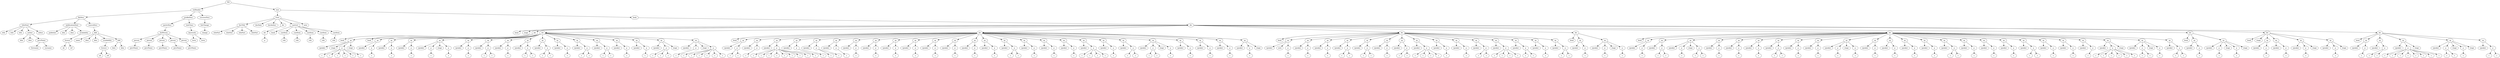 digraph Tree {
	"t0" [label = "TEI"];
	"t1" [label = "teiHeader"];
	"t2" [label = "fileDesc"];
	"t3" [label = "titleStmt"];
	"t4" [label = "title"];
	"t5" [label = "title"];
	"t6" [label = "title"];
	"t7" [label = "author"];
	"t8" [label = "idno"];
	"t9" [label = "idno"];
	"t10" [label = "persName"];
	"t11" [label = "forename"];
	"t12" [label = "surname"];
	"t13" [label = "editor"];
	"t14" [label = "publicationStmt"];
	"t15" [label = "publisher"];
	"t16" [label = "idno"];
	"t17" [label = "idno"];
	"t18" [label = "availability"];
	"t19" [label = "licence"];
	"t20" [label = "ab"];
	"t21" [label = "ref"];
	"t22" [label = "sourceDesc"];
	"t23" [label = "bibl"];
	"t24" [label = "name"];
	"t25" [label = "idno"];
	"t26" [label = "idno"];
	"t27" [label = "availability"];
	"t28" [label = "licence"];
	"t29" [label = "ab"];
	"t30" [label = "ref"];
	"t31" [label = "bibl"];
	"t32" [label = "date"];
	"t33" [label = "idno"];
	"t34" [label = "profileDesc"];
	"t35" [label = "particDesc"];
	"t36" [label = "listPerson"];
	"t37" [label = "person"];
	"t38" [label = "persName"];
	"t39" [label = "person"];
	"t40" [label = "persName"];
	"t41" [label = "person"];
	"t42" [label = "persName"];
	"t43" [label = "person"];
	"t44" [label = "persName"];
	"t45" [label = "person"];
	"t46" [label = "persName"];
	"t47" [label = "textClass"];
	"t48" [label = "keywords"];
	"t49" [label = "term"];
	"t50" [label = "term"];
	"t51" [label = "revisionDesc"];
	"t52" [label = "listChange"];
	"t53" [label = "change"];
	"t54" [label = "text"];
	"t55" [label = "front"];
	"t56" [label = "docTitle"];
	"t57" [label = "titlePart"];
	"t58" [label = "titlePart"];
	"t59" [label = "titlePart"];
	"t60" [label = "titlePart"];
	"t61" [label = "docDate"];
	"t62" [label = "docAuthor"];
	"t63" [label = "div"];
	"t64" [label = "div"];
	"t65" [label = "p"];
	"t66" [label = "castList"];
	"t67" [label = "head"];
	"t68" [label = "castItem"];
	"t69" [label = "role"];
	"t70" [label = "castItem"];
	"t71" [label = "role"];
	"t72" [label = "castItem"];
	"t73" [label = "role"];
	"t74" [label = "castItem"];
	"t75" [label = "role"];
	"t76" [label = "castItem"];
	"t77" [label = "role"];
	"t78" [label = "note"];
	"t79" [label = "body"];
	"t80" [label = "div"];
	"t81" [label = "head"];
	"t82" [label = "stage"];
	"t83" [label = "div"];
	"t84" [label = "head"];
	"t85" [label = "sp"];
	"t86" [label = "speaker"];
	"t87" [label = "stage"];
	"t88" [label = "p"];
	"t89" [label = "s"];
	"t90" [label = "s"];
	"t91" [label = "s"];
	"t92" [label = "s"];
	"t93" [label = "s"];
	"t94" [label = "s"];
	"t95" [label = "stage"];
	"t96" [label = "div"];
	"t97" [label = "head"];
	"t98" [label = "sp"];
	"t99" [label = "speaker"];
	"t100" [label = "p"];
	"t101" [label = "s"];
	"t102" [label = "sp"];
	"t103" [label = "speaker"];
	"t104" [label = "p"];
	"t105" [label = "s"];
	"t106" [label = "sp"];
	"t107" [label = "speaker"];
	"t108" [label = "p"];
	"t109" [label = "s"];
	"t110" [label = "sp"];
	"t111" [label = "speaker"];
	"t112" [label = "p"];
	"t113" [label = "s"];
	"t114" [label = "stage"];
	"t115" [label = "p"];
	"t116" [label = "s"];
	"t117" [label = "sp"];
	"t118" [label = "speaker"];
	"t119" [label = "p"];
	"t120" [label = "s"];
	"t121" [label = "sp"];
	"t122" [label = "speaker"];
	"t123" [label = "p"];
	"t124" [label = "s"];
	"t125" [label = "s"];
	"t126" [label = "sp"];
	"t127" [label = "speaker"];
	"t128" [label = "p"];
	"t129" [label = "s"];
	"t130" [label = "sp"];
	"t131" [label = "speaker"];
	"t132" [label = "p"];
	"t133" [label = "s"];
	"t134" [label = "s"];
	"t135" [label = "sp"];
	"t136" [label = "speaker"];
	"t137" [label = "p"];
	"t138" [label = "s"];
	"t139" [label = "s"];
	"t140" [label = "sp"];
	"t141" [label = "speaker"];
	"t142" [label = "p"];
	"t143" [label = "s"];
	"t144" [label = "sp"];
	"t145" [label = "speaker"];
	"t146" [label = "p"];
	"t147" [label = "s"];
	"t148" [label = "s"];
	"t149" [label = "sp"];
	"t150" [label = "speaker"];
	"t151" [label = "p"];
	"t152" [label = "s"];
	"t153" [label = "s"];
	"t154" [label = "sp"];
	"t155" [label = "speaker"];
	"t156" [label = "p"];
	"t157" [label = "s"];
	"t158" [label = "sp"];
	"t159" [label = "speaker"];
	"t160" [label = "p"];
	"t161" [label = "s"];
	"t162" [label = "sp"];
	"t163" [label = "speaker"];
	"t164" [label = "p"];
	"t165" [label = "s"];
	"t166" [label = "s"];
	"t167" [label = "s"];
	"t168" [label = "stage"];
	"t169" [label = "sp"];
	"t170" [label = "speaker"];
	"t171" [label = "p"];
	"t172" [label = "s"];
	"t173" [label = "stage"];
	"t174" [label = "p"];
	"t175" [label = "s"];
	"t176" [label = "s"];
	"t177" [label = "s"];
	"t178" [label = "s"];
	"t179" [label = "s"];
	"t180" [label = "s"];
	"t181" [label = "div"];
	"t182" [label = "head"];
	"t183" [label = "sp"];
	"t184" [label = "speaker"];
	"t185" [label = "p"];
	"t186" [label = "s"];
	"t187" [label = "s"];
	"t188" [label = "sp"];
	"t189" [label = "speaker"];
	"t190" [label = "p"];
	"t191" [label = "s"];
	"t192" [label = "sp"];
	"t193" [label = "speaker"];
	"t194" [label = "p"];
	"t195" [label = "s"];
	"t196" [label = "s"];
	"t197" [label = "s"];
	"t198" [label = "s"];
	"t199" [label = "s"];
	"t200" [label = "s"];
	"t201" [label = "s"];
	"t202" [label = "s"];
	"t203" [label = "s"];
	"t204" [label = "sp"];
	"t205" [label = "speaker"];
	"t206" [label = "p"];
	"t207" [label = "s"];
	"t208" [label = "sp"];
	"t209" [label = "speaker"];
	"t210" [label = "p"];
	"t211" [label = "s"];
	"t212" [label = "s"];
	"t213" [label = "sp"];
	"t214" [label = "speaker"];
	"t215" [label = "p"];
	"t216" [label = "s"];
	"t217" [label = "sp"];
	"t218" [label = "speaker"];
	"t219" [label = "p"];
	"t220" [label = "s"];
	"t221" [label = "sp"];
	"t222" [label = "speaker"];
	"t223" [label = "p"];
	"t224" [label = "s"];
	"t225" [label = "sp"];
	"t226" [label = "speaker"];
	"t227" [label = "p"];
	"t228" [label = "s"];
	"t229" [label = "sp"];
	"t230" [label = "speaker"];
	"t231" [label = "p"];
	"t232" [label = "s"];
	"t233" [label = "sp"];
	"t234" [label = "speaker"];
	"t235" [label = "p"];
	"t236" [label = "s"];
	"t237" [label = "sp"];
	"t238" [label = "speaker"];
	"t239" [label = "p"];
	"t240" [label = "s"];
	"t241" [label = "sp"];
	"t242" [label = "speaker"];
	"t243" [label = "p"];
	"t244" [label = "s"];
	"t245" [label = "sp"];
	"t246" [label = "speaker"];
	"t247" [label = "p"];
	"t248" [label = "s"];
	"t249" [label = "sp"];
	"t250" [label = "speaker"];
	"t251" [label = "p"];
	"t252" [label = "s"];
	"t253" [label = "s"];
	"t254" [label = "sp"];
	"t255" [label = "speaker"];
	"t256" [label = "p"];
	"t257" [label = "s"];
	"t258" [label = "sp"];
	"t259" [label = "speaker"];
	"t260" [label = "p"];
	"t261" [label = "s"];
	"t262" [label = "sp"];
	"t263" [label = "speaker"];
	"t264" [label = "p"];
	"t265" [label = "s"];
	"t266" [label = "sp"];
	"t267" [label = "speaker"];
	"t268" [label = "p"];
	"t269" [label = "s"];
	"t270" [label = "s"];
	"t271" [label = "s"];
	"t272" [label = "s"];
	"t273" [label = "sp"];
	"t274" [label = "speaker"];
	"t275" [label = "p"];
	"t276" [label = "s"];
	"t277" [label = "sp"];
	"t278" [label = "speaker"];
	"t279" [label = "p"];
	"t280" [label = "s"];
	"t281" [label = "s"];
	"t282" [label = "sp"];
	"t283" [label = "speaker"];
	"t284" [label = "p"];
	"t285" [label = "s"];
	"t286" [label = "s"];
	"t287" [label = "stage"];
	"t288" [label = "p"];
	"t289" [label = "s"];
	"t290" [label = "sp"];
	"t291" [label = "speaker"];
	"t292" [label = "p"];
	"t293" [label = "s"];
	"t294" [label = "sp"];
	"t295" [label = "speaker"];
	"t296" [label = "p"];
	"t297" [label = "s"];
	"t298" [label = "sp"];
	"t299" [label = "speaker"];
	"t300" [label = "p"];
	"t301" [label = "s"];
	"t302" [label = "sp"];
	"t303" [label = "speaker"];
	"t304" [label = "p"];
	"t305" [label = "s"];
	"t306" [label = "stage"];
	"t307" [label = "div"];
	"t308" [label = "head"];
	"t309" [label = "sp"];
	"t310" [label = "speaker"];
	"t311" [label = "note"];
	"t312" [label = "p"];
	"t313" [label = "s"];
	"t314" [label = "sp"];
	"t315" [label = "speaker"];
	"t316" [label = "p"];
	"t317" [label = "s"];
	"t318" [label = "sp"];
	"t319" [label = "speaker"];
	"t320" [label = "p"];
	"t321" [label = "s"];
	"t322" [label = "sp"];
	"t323" [label = "speaker"];
	"t324" [label = "p"];
	"t325" [label = "s"];
	"t326" [label = "s"];
	"t327" [label = "sp"];
	"t328" [label = "speaker"];
	"t329" [label = "p"];
	"t330" [label = "s"];
	"t331" [label = "s"];
	"t332" [label = "sp"];
	"t333" [label = "speaker"];
	"t334" [label = "p"];
	"t335" [label = "s"];
	"t336" [label = "sp"];
	"t337" [label = "speaker"];
	"t338" [label = "p"];
	"t339" [label = "s"];
	"t340" [label = "s"];
	"t341" [label = "sp"];
	"t342" [label = "speaker"];
	"t343" [label = "p"];
	"t344" [label = "s"];
	"t345" [label = "s"];
	"t346" [label = "s"];
	"t347" [label = "s"];
	"t348" [label = "sp"];
	"t349" [label = "speaker"];
	"t350" [label = "p"];
	"t351" [label = "s"];
	"t352" [label = "sp"];
	"t353" [label = "speaker"];
	"t354" [label = "p"];
	"t355" [label = "s"];
	"t356" [label = "sp"];
	"t357" [label = "speaker"];
	"t358" [label = "p"];
	"t359" [label = "s"];
	"t360" [label = "s"];
	"t361" [label = "sp"];
	"t362" [label = "speaker"];
	"t363" [label = "p"];
	"t364" [label = "s"];
	"t365" [label = "s"];
	"t366" [label = "s"];
	"t367" [label = "s"];
	"t368" [label = "sp"];
	"t369" [label = "speaker"];
	"t370" [label = "p"];
	"t371" [label = "s"];
	"t372" [label = "s"];
	"t373" [label = "sp"];
	"t374" [label = "speaker"];
	"t375" [label = "p"];
	"t376" [label = "s"];
	"t377" [label = "sp"];
	"t378" [label = "speaker"];
	"t379" [label = "p"];
	"t380" [label = "s"];
	"t381" [label = "s"];
	"t382" [label = "div"];
	"t383" [label = "head"];
	"t384" [label = "sp"];
	"t385" [label = "speaker"];
	"t386" [label = "p"];
	"t387" [label = "s"];
	"t388" [label = "sp"];
	"t389" [label = "speaker"];
	"t390" [label = "p"];
	"t391" [label = "s"];
	"t392" [label = "stage"];
	"t393" [label = "p"];
	"t394" [label = "s"];
	"t395" [label = "div"];
	"t396" [label = "head"];
	"t397" [label = "sp"];
	"t398" [label = "speaker"];
	"t399" [label = "p"];
	"t400" [label = "s"];
	"t401" [label = "sp"];
	"t402" [label = "speaker"];
	"t403" [label = "p"];
	"t404" [label = "s"];
	"t405" [label = "s"];
	"t406" [label = "sp"];
	"t407" [label = "speaker"];
	"t408" [label = "p"];
	"t409" [label = "s"];
	"t410" [label = "stage"];
	"t411" [label = "p"];
	"t412" [label = "s"];
	"t413" [label = "s"];
	"t414" [label = "sp"];
	"t415" [label = "speaker"];
	"t416" [label = "p"];
	"t417" [label = "s"];
	"t418" [label = "sp"];
	"t419" [label = "speaker"];
	"t420" [label = "p"];
	"t421" [label = "s"];
	"t422" [label = "sp"];
	"t423" [label = "speaker"];
	"t424" [label = "p"];
	"t425" [label = "s"];
	"t426" [label = "sp"];
	"t427" [label = "speaker"];
	"t428" [label = "p"];
	"t429" [label = "s"];
	"t430" [label = "s"];
	"t431" [label = "sp"];
	"t432" [label = "speaker"];
	"t433" [label = "p"];
	"t434" [label = "s"];
	"t435" [label = "sp"];
	"t436" [label = "speaker"];
	"t437" [label = "p"];
	"t438" [label = "s"];
	"t439" [label = "sp"];
	"t440" [label = "speaker"];
	"t441" [label = "p"];
	"t442" [label = "s"];
	"t443" [label = "stage"];
	"t444" [label = "p"];
	"t445" [label = "s"];
	"t446" [label = "sp"];
	"t447" [label = "speaker"];
	"t448" [label = "p"];
	"t449" [label = "s"];
	"t450" [label = "sp"];
	"t451" [label = "speaker"];
	"t452" [label = "p"];
	"t453" [label = "s"];
	"t454" [label = "sp"];
	"t455" [label = "speaker"];
	"t456" [label = "p"];
	"t457" [label = "s"];
	"t458" [label = "sp"];
	"t459" [label = "speaker"];
	"t460" [label = "p"];
	"t461" [label = "s"];
	"t462" [label = "sp"];
	"t463" [label = "speaker"];
	"t464" [label = "p"];
	"t465" [label = "s"];
	"t466" [label = "s"];
	"t467" [label = "sp"];
	"t468" [label = "speaker"];
	"t469" [label = "p"];
	"t470" [label = "s"];
	"t471" [label = "sp"];
	"t472" [label = "speaker"];
	"t473" [label = "p"];
	"t474" [label = "s"];
	"t475" [label = "sp"];
	"t476" [label = "speaker"];
	"t477" [label = "p"];
	"t478" [label = "s"];
	"t479" [label = "sp"];
	"t480" [label = "speaker"];
	"t481" [label = "p"];
	"t482" [label = "s"];
	"t483" [label = "s"];
	"t484" [label = "sp"];
	"t485" [label = "speaker"];
	"t486" [label = "p"];
	"t487" [label = "s"];
	"t488" [label = "sp"];
	"t489" [label = "speaker"];
	"t490" [label = "p"];
	"t491" [label = "s"];
	"t492" [label = "sp"];
	"t493" [label = "speaker"];
	"t494" [label = "p"];
	"t495" [label = "s"];
	"t496" [label = "sp"];
	"t497" [label = "speaker"];
	"t498" [label = "p"];
	"t499" [label = "s"];
	"t500" [label = "s"];
	"t501" [label = "s"];
	"t502" [label = "s"];
	"t503" [label = "s"];
	"t504" [label = "s"];
	"t505" [label = "stage"];
	"t506" [label = "sp"];
	"t507" [label = "speaker"];
	"t508" [label = "p"];
	"t509" [label = "s"];
	"t510" [label = "s"];
	"t511" [label = "stage"];
	"t512" [label = "p"];
	"t513" [label = "s"];
	"t514" [label = "sp"];
	"t515" [label = "speaker"];
	"t516" [label = "p"];
	"t517" [label = "s"];
	"t518" [label = "s"];
	"t519" [label = "div"];
	"t520" [label = "head"];
	"t521" [label = "sp"];
	"t522" [label = "speaker"];
	"t523" [label = "p"];
	"t524" [label = "s"];
	"t525" [label = "sp"];
	"t526" [label = "speaker"];
	"t527" [label = "p"];
	"t528" [label = "s"];
	"t529" [label = "stage"];
	"t530" [label = "p"];
	"t531" [label = "s"];
	"t532" [label = "stage"];
	"t533" [label = "div"];
	"t534" [label = "head"];
	"t535" [label = "stage"];
	"t536" [label = "sp"];
	"t537" [label = "speaker"];
	"t538" [label = "p"];
	"t539" [label = "s"];
	"t540" [label = "sp"];
	"t541" [label = "speaker"];
	"t542" [label = "p"];
	"t543" [label = "s"];
	"t544" [label = "sp"];
	"t545" [label = "speaker"];
	"t546" [label = "p"];
	"t547" [label = "s"];
	"t548" [label = "stage"];
	"t549" [label = "sp"];
	"t550" [label = "speaker"];
	"t551" [label = "p"];
	"t552" [label = "s"];
	"t553" [label = "stage"];
	"t554" [label = "div"];
	"t555" [label = "head"];
	"t556" [label = "sp"];
	"t557" [label = "speaker"];
	"t558" [label = "p"];
	"t559" [label = "s"];
	"t560" [label = "sp"];
	"t561" [label = "speaker"];
	"t562" [label = "p"];
	"t563" [label = "s"];
	"t564" [label = "s"];
	"t565" [label = "sp"];
	"t566" [label = "speaker"];
	"t567" [label = "p"];
	"t568" [label = "s"];
	"t569" [label = "s"];
	"t570" [label = "s"];
	"t571" [label = "s"];
	"t572" [label = "s"];
	"t573" [label = "s"];
	"t574" [label = "s"];
	"t575" [label = "s"];
	"t576" [label = "stage"];
	"t577" [label = "sp"];
	"t578" [label = "speaker"];
	"t579" [label = "p"];
	"t580" [label = "s"];
	"t581" [label = "s"];
	"t582" [label = "stage"];
	"t583" [label = "p"];
	"t584" [label = "s"];
	"t585" [label = "stage"];
	"t586" [label = "sp"];
	"t587" [label = "speaker"];
	"t588" [label = "p"];
	"t589" [label = "s"];
	"t590" [label = "s"];
	"t0" -> "t1";
	"t1" -> "t2";
	"t2" -> "t3";
	"t3" -> "t4";
	"t3" -> "t5";
	"t3" -> "t6";
	"t3" -> "t7";
	"t7" -> "t8";
	"t7" -> "t9";
	"t7" -> "t10";
	"t10" -> "t11";
	"t10" -> "t12";
	"t3" -> "t13";
	"t2" -> "t14";
	"t14" -> "t15";
	"t14" -> "t16";
	"t14" -> "t17";
	"t14" -> "t18";
	"t18" -> "t19";
	"t19" -> "t20";
	"t19" -> "t21";
	"t2" -> "t22";
	"t22" -> "t23";
	"t23" -> "t24";
	"t23" -> "t25";
	"t23" -> "t26";
	"t23" -> "t27";
	"t27" -> "t28";
	"t28" -> "t29";
	"t28" -> "t30";
	"t23" -> "t31";
	"t31" -> "t32";
	"t31" -> "t33";
	"t1" -> "t34";
	"t34" -> "t35";
	"t35" -> "t36";
	"t36" -> "t37";
	"t37" -> "t38";
	"t36" -> "t39";
	"t39" -> "t40";
	"t36" -> "t41";
	"t41" -> "t42";
	"t36" -> "t43";
	"t43" -> "t44";
	"t36" -> "t45";
	"t45" -> "t46";
	"t34" -> "t47";
	"t47" -> "t48";
	"t48" -> "t49";
	"t48" -> "t50";
	"t1" -> "t51";
	"t51" -> "t52";
	"t52" -> "t53";
	"t0" -> "t54";
	"t54" -> "t55";
	"t55" -> "t56";
	"t56" -> "t57";
	"t56" -> "t58";
	"t56" -> "t59";
	"t56" -> "t60";
	"t55" -> "t61";
	"t55" -> "t62";
	"t55" -> "t63";
	"t63" -> "t64";
	"t64" -> "t65";
	"t55" -> "t66";
	"t66" -> "t67";
	"t66" -> "t68";
	"t68" -> "t69";
	"t66" -> "t70";
	"t70" -> "t71";
	"t66" -> "t72";
	"t72" -> "t73";
	"t66" -> "t74";
	"t74" -> "t75";
	"t66" -> "t76";
	"t76" -> "t77";
	"t55" -> "t78";
	"t54" -> "t79";
	"t79" -> "t80";
	"t80" -> "t81";
	"t80" -> "t82";
	"t80" -> "t83";
	"t83" -> "t84";
	"t83" -> "t85";
	"t85" -> "t86";
	"t85" -> "t87";
	"t85" -> "t88";
	"t88" -> "t89";
	"t88" -> "t90";
	"t88" -> "t91";
	"t88" -> "t92";
	"t88" -> "t93";
	"t88" -> "t94";
	"t85" -> "t95";
	"t80" -> "t96";
	"t96" -> "t97";
	"t96" -> "t98";
	"t98" -> "t99";
	"t98" -> "t100";
	"t100" -> "t101";
	"t96" -> "t102";
	"t102" -> "t103";
	"t102" -> "t104";
	"t104" -> "t105";
	"t96" -> "t106";
	"t106" -> "t107";
	"t106" -> "t108";
	"t108" -> "t109";
	"t96" -> "t110";
	"t110" -> "t111";
	"t110" -> "t112";
	"t112" -> "t113";
	"t110" -> "t114";
	"t110" -> "t115";
	"t115" -> "t116";
	"t96" -> "t117";
	"t117" -> "t118";
	"t117" -> "t119";
	"t119" -> "t120";
	"t96" -> "t121";
	"t121" -> "t122";
	"t121" -> "t123";
	"t123" -> "t124";
	"t123" -> "t125";
	"t96" -> "t126";
	"t126" -> "t127";
	"t126" -> "t128";
	"t128" -> "t129";
	"t96" -> "t130";
	"t130" -> "t131";
	"t130" -> "t132";
	"t132" -> "t133";
	"t132" -> "t134";
	"t96" -> "t135";
	"t135" -> "t136";
	"t135" -> "t137";
	"t137" -> "t138";
	"t137" -> "t139";
	"t96" -> "t140";
	"t140" -> "t141";
	"t140" -> "t142";
	"t142" -> "t143";
	"t96" -> "t144";
	"t144" -> "t145";
	"t144" -> "t146";
	"t146" -> "t147";
	"t146" -> "t148";
	"t96" -> "t149";
	"t149" -> "t150";
	"t149" -> "t151";
	"t151" -> "t152";
	"t151" -> "t153";
	"t96" -> "t154";
	"t154" -> "t155";
	"t154" -> "t156";
	"t156" -> "t157";
	"t96" -> "t158";
	"t158" -> "t159";
	"t158" -> "t160";
	"t160" -> "t161";
	"t96" -> "t162";
	"t162" -> "t163";
	"t162" -> "t164";
	"t164" -> "t165";
	"t164" -> "t166";
	"t164" -> "t167";
	"t162" -> "t168";
	"t96" -> "t169";
	"t169" -> "t170";
	"t169" -> "t171";
	"t171" -> "t172";
	"t169" -> "t173";
	"t169" -> "t174";
	"t174" -> "t175";
	"t174" -> "t176";
	"t174" -> "t177";
	"t174" -> "t178";
	"t174" -> "t179";
	"t174" -> "t180";
	"t80" -> "t181";
	"t181" -> "t182";
	"t181" -> "t183";
	"t183" -> "t184";
	"t183" -> "t185";
	"t185" -> "t186";
	"t185" -> "t187";
	"t181" -> "t188";
	"t188" -> "t189";
	"t188" -> "t190";
	"t190" -> "t191";
	"t181" -> "t192";
	"t192" -> "t193";
	"t192" -> "t194";
	"t194" -> "t195";
	"t194" -> "t196";
	"t194" -> "t197";
	"t194" -> "t198";
	"t194" -> "t199";
	"t194" -> "t200";
	"t194" -> "t201";
	"t194" -> "t202";
	"t194" -> "t203";
	"t181" -> "t204";
	"t204" -> "t205";
	"t204" -> "t206";
	"t206" -> "t207";
	"t181" -> "t208";
	"t208" -> "t209";
	"t208" -> "t210";
	"t210" -> "t211";
	"t210" -> "t212";
	"t181" -> "t213";
	"t213" -> "t214";
	"t213" -> "t215";
	"t215" -> "t216";
	"t181" -> "t217";
	"t217" -> "t218";
	"t217" -> "t219";
	"t219" -> "t220";
	"t181" -> "t221";
	"t221" -> "t222";
	"t221" -> "t223";
	"t223" -> "t224";
	"t181" -> "t225";
	"t225" -> "t226";
	"t225" -> "t227";
	"t227" -> "t228";
	"t181" -> "t229";
	"t229" -> "t230";
	"t229" -> "t231";
	"t231" -> "t232";
	"t181" -> "t233";
	"t233" -> "t234";
	"t233" -> "t235";
	"t235" -> "t236";
	"t181" -> "t237";
	"t237" -> "t238";
	"t237" -> "t239";
	"t239" -> "t240";
	"t181" -> "t241";
	"t241" -> "t242";
	"t241" -> "t243";
	"t243" -> "t244";
	"t181" -> "t245";
	"t245" -> "t246";
	"t245" -> "t247";
	"t247" -> "t248";
	"t181" -> "t249";
	"t249" -> "t250";
	"t249" -> "t251";
	"t251" -> "t252";
	"t251" -> "t253";
	"t181" -> "t254";
	"t254" -> "t255";
	"t254" -> "t256";
	"t256" -> "t257";
	"t181" -> "t258";
	"t258" -> "t259";
	"t258" -> "t260";
	"t260" -> "t261";
	"t181" -> "t262";
	"t262" -> "t263";
	"t262" -> "t264";
	"t264" -> "t265";
	"t181" -> "t266";
	"t266" -> "t267";
	"t266" -> "t268";
	"t268" -> "t269";
	"t268" -> "t270";
	"t268" -> "t271";
	"t268" -> "t272";
	"t181" -> "t273";
	"t273" -> "t274";
	"t273" -> "t275";
	"t275" -> "t276";
	"t181" -> "t277";
	"t277" -> "t278";
	"t277" -> "t279";
	"t279" -> "t280";
	"t279" -> "t281";
	"t181" -> "t282";
	"t282" -> "t283";
	"t282" -> "t284";
	"t284" -> "t285";
	"t284" -> "t286";
	"t282" -> "t287";
	"t282" -> "t288";
	"t288" -> "t289";
	"t181" -> "t290";
	"t290" -> "t291";
	"t290" -> "t292";
	"t292" -> "t293";
	"t181" -> "t294";
	"t294" -> "t295";
	"t294" -> "t296";
	"t296" -> "t297";
	"t181" -> "t298";
	"t298" -> "t299";
	"t298" -> "t300";
	"t300" -> "t301";
	"t181" -> "t302";
	"t302" -> "t303";
	"t302" -> "t304";
	"t304" -> "t305";
	"t302" -> "t306";
	"t80" -> "t307";
	"t307" -> "t308";
	"t307" -> "t309";
	"t309" -> "t310";
	"t309" -> "t311";
	"t309" -> "t312";
	"t312" -> "t313";
	"t307" -> "t314";
	"t314" -> "t315";
	"t314" -> "t316";
	"t316" -> "t317";
	"t307" -> "t318";
	"t318" -> "t319";
	"t318" -> "t320";
	"t320" -> "t321";
	"t307" -> "t322";
	"t322" -> "t323";
	"t322" -> "t324";
	"t324" -> "t325";
	"t324" -> "t326";
	"t307" -> "t327";
	"t327" -> "t328";
	"t327" -> "t329";
	"t329" -> "t330";
	"t329" -> "t331";
	"t307" -> "t332";
	"t332" -> "t333";
	"t332" -> "t334";
	"t334" -> "t335";
	"t307" -> "t336";
	"t336" -> "t337";
	"t336" -> "t338";
	"t338" -> "t339";
	"t338" -> "t340";
	"t307" -> "t341";
	"t341" -> "t342";
	"t341" -> "t343";
	"t343" -> "t344";
	"t343" -> "t345";
	"t343" -> "t346";
	"t343" -> "t347";
	"t307" -> "t348";
	"t348" -> "t349";
	"t348" -> "t350";
	"t350" -> "t351";
	"t307" -> "t352";
	"t352" -> "t353";
	"t352" -> "t354";
	"t354" -> "t355";
	"t307" -> "t356";
	"t356" -> "t357";
	"t356" -> "t358";
	"t358" -> "t359";
	"t358" -> "t360";
	"t307" -> "t361";
	"t361" -> "t362";
	"t361" -> "t363";
	"t363" -> "t364";
	"t363" -> "t365";
	"t363" -> "t366";
	"t363" -> "t367";
	"t307" -> "t368";
	"t368" -> "t369";
	"t368" -> "t370";
	"t370" -> "t371";
	"t370" -> "t372";
	"t307" -> "t373";
	"t373" -> "t374";
	"t373" -> "t375";
	"t375" -> "t376";
	"t307" -> "t377";
	"t377" -> "t378";
	"t377" -> "t379";
	"t379" -> "t380";
	"t379" -> "t381";
	"t80" -> "t382";
	"t382" -> "t383";
	"t382" -> "t384";
	"t384" -> "t385";
	"t384" -> "t386";
	"t386" -> "t387";
	"t382" -> "t388";
	"t388" -> "t389";
	"t388" -> "t390";
	"t390" -> "t391";
	"t388" -> "t392";
	"t388" -> "t393";
	"t393" -> "t394";
	"t80" -> "t395";
	"t395" -> "t396";
	"t395" -> "t397";
	"t397" -> "t398";
	"t397" -> "t399";
	"t399" -> "t400";
	"t395" -> "t401";
	"t401" -> "t402";
	"t401" -> "t403";
	"t403" -> "t404";
	"t403" -> "t405";
	"t395" -> "t406";
	"t406" -> "t407";
	"t406" -> "t408";
	"t408" -> "t409";
	"t406" -> "t410";
	"t406" -> "t411";
	"t411" -> "t412";
	"t411" -> "t413";
	"t395" -> "t414";
	"t414" -> "t415";
	"t414" -> "t416";
	"t416" -> "t417";
	"t395" -> "t418";
	"t418" -> "t419";
	"t418" -> "t420";
	"t420" -> "t421";
	"t395" -> "t422";
	"t422" -> "t423";
	"t422" -> "t424";
	"t424" -> "t425";
	"t395" -> "t426";
	"t426" -> "t427";
	"t426" -> "t428";
	"t428" -> "t429";
	"t428" -> "t430";
	"t395" -> "t431";
	"t431" -> "t432";
	"t431" -> "t433";
	"t433" -> "t434";
	"t395" -> "t435";
	"t435" -> "t436";
	"t435" -> "t437";
	"t437" -> "t438";
	"t395" -> "t439";
	"t439" -> "t440";
	"t439" -> "t441";
	"t441" -> "t442";
	"t439" -> "t443";
	"t439" -> "t444";
	"t444" -> "t445";
	"t395" -> "t446";
	"t446" -> "t447";
	"t446" -> "t448";
	"t448" -> "t449";
	"t395" -> "t450";
	"t450" -> "t451";
	"t450" -> "t452";
	"t452" -> "t453";
	"t395" -> "t454";
	"t454" -> "t455";
	"t454" -> "t456";
	"t456" -> "t457";
	"t395" -> "t458";
	"t458" -> "t459";
	"t458" -> "t460";
	"t460" -> "t461";
	"t395" -> "t462";
	"t462" -> "t463";
	"t462" -> "t464";
	"t464" -> "t465";
	"t464" -> "t466";
	"t395" -> "t467";
	"t467" -> "t468";
	"t467" -> "t469";
	"t469" -> "t470";
	"t395" -> "t471";
	"t471" -> "t472";
	"t471" -> "t473";
	"t473" -> "t474";
	"t395" -> "t475";
	"t475" -> "t476";
	"t475" -> "t477";
	"t477" -> "t478";
	"t395" -> "t479";
	"t479" -> "t480";
	"t479" -> "t481";
	"t481" -> "t482";
	"t481" -> "t483";
	"t395" -> "t484";
	"t484" -> "t485";
	"t484" -> "t486";
	"t486" -> "t487";
	"t395" -> "t488";
	"t488" -> "t489";
	"t488" -> "t490";
	"t490" -> "t491";
	"t395" -> "t492";
	"t492" -> "t493";
	"t492" -> "t494";
	"t494" -> "t495";
	"t395" -> "t496";
	"t496" -> "t497";
	"t496" -> "t498";
	"t498" -> "t499";
	"t498" -> "t500";
	"t498" -> "t501";
	"t498" -> "t502";
	"t498" -> "t503";
	"t498" -> "t504";
	"t496" -> "t505";
	"t395" -> "t506";
	"t506" -> "t507";
	"t506" -> "t508";
	"t508" -> "t509";
	"t508" -> "t510";
	"t506" -> "t511";
	"t506" -> "t512";
	"t512" -> "t513";
	"t395" -> "t514";
	"t514" -> "t515";
	"t514" -> "t516";
	"t516" -> "t517";
	"t516" -> "t518";
	"t80" -> "t519";
	"t519" -> "t520";
	"t519" -> "t521";
	"t521" -> "t522";
	"t521" -> "t523";
	"t523" -> "t524";
	"t519" -> "t525";
	"t525" -> "t526";
	"t525" -> "t527";
	"t527" -> "t528";
	"t525" -> "t529";
	"t525" -> "t530";
	"t530" -> "t531";
	"t525" -> "t532";
	"t80" -> "t533";
	"t533" -> "t534";
	"t533" -> "t535";
	"t533" -> "t536";
	"t536" -> "t537";
	"t536" -> "t538";
	"t538" -> "t539";
	"t533" -> "t540";
	"t540" -> "t541";
	"t540" -> "t542";
	"t542" -> "t543";
	"t533" -> "t544";
	"t544" -> "t545";
	"t544" -> "t546";
	"t546" -> "t547";
	"t544" -> "t548";
	"t533" -> "t549";
	"t549" -> "t550";
	"t549" -> "t551";
	"t551" -> "t552";
	"t549" -> "t553";
	"t80" -> "t554";
	"t554" -> "t555";
	"t554" -> "t556";
	"t556" -> "t557";
	"t556" -> "t558";
	"t558" -> "t559";
	"t554" -> "t560";
	"t560" -> "t561";
	"t560" -> "t562";
	"t562" -> "t563";
	"t562" -> "t564";
	"t554" -> "t565";
	"t565" -> "t566";
	"t565" -> "t567";
	"t567" -> "t568";
	"t567" -> "t569";
	"t567" -> "t570";
	"t567" -> "t571";
	"t567" -> "t572";
	"t567" -> "t573";
	"t567" -> "t574";
	"t567" -> "t575";
	"t565" -> "t576";
	"t554" -> "t577";
	"t577" -> "t578";
	"t577" -> "t579";
	"t579" -> "t580";
	"t579" -> "t581";
	"t577" -> "t582";
	"t577" -> "t583";
	"t583" -> "t584";
	"t577" -> "t585";
	"t554" -> "t586";
	"t586" -> "t587";
	"t586" -> "t588";
	"t588" -> "t589";
	"t588" -> "t590";
}
